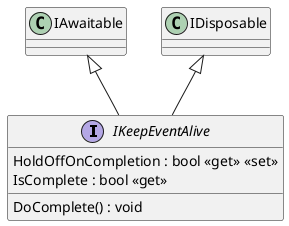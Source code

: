 @startuml
interface IKeepEventAlive {
    HoldOffOnCompletion : bool <<get>> <<set>>
    IsComplete : bool <<get>>
    DoComplete() : void
}
IAwaitable <|-- IKeepEventAlive
IDisposable <|-- IKeepEventAlive
@enduml
